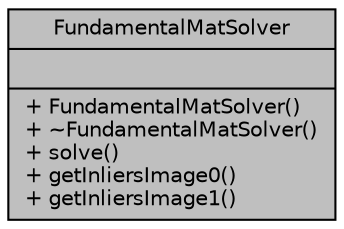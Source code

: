 digraph "FundamentalMatSolver"
{
  edge [fontname="Helvetica",fontsize="10",labelfontname="Helvetica",labelfontsize="10"];
  node [fontname="Helvetica",fontsize="10",shape=record];
  Node1 [label="{FundamentalMatSolver\n||+ FundamentalMatSolver()\l+ ~FundamentalMatSolver()\l+ solve()\l+ getInliersImage0()\l+ getInliersImage1()\l}",height=0.2,width=0.4,color="black", fillcolor="grey75", style="filled", fontcolor="black"];
}
